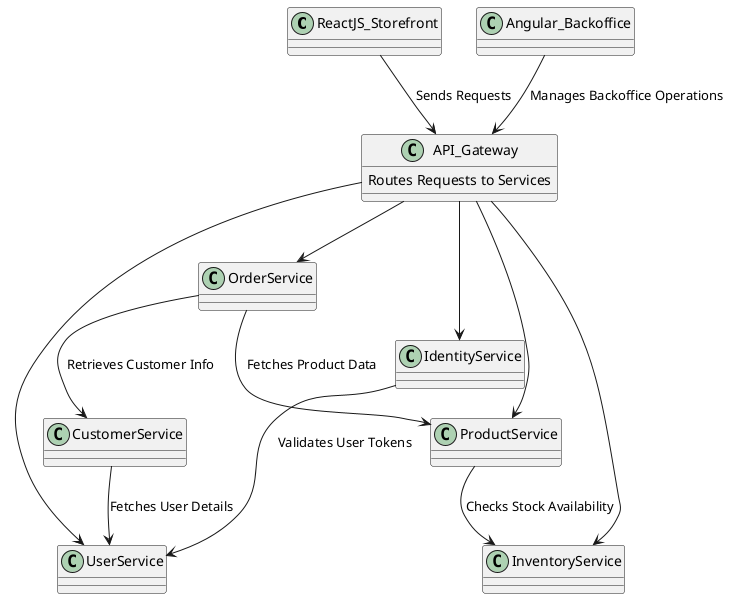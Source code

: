 @startuml Service Dependency

' Frontend Applications
ReactJS_Storefront --> API_Gateway : Sends Requests
Angular_Backoffice --> API_Gateway : Manages Backoffice Operations

' API Gateway
API_Gateway : Routes Requests to Services

' Microservices
API_Gateway --> IdentityService
API_Gateway --> UserService
API_Gateway --> ProductService
API_Gateway --> OrderService
API_Gateway --> InventoryService

IdentityService --> UserService : Validates User Tokens
CustomerService --> UserService : Fetches User Details
OrderService --> CustomerService : Retrieves Customer Info
OrderService --> ProductService : Fetches Product Data
ProductService --> InventoryService : Checks Stock Availability

@enduml
